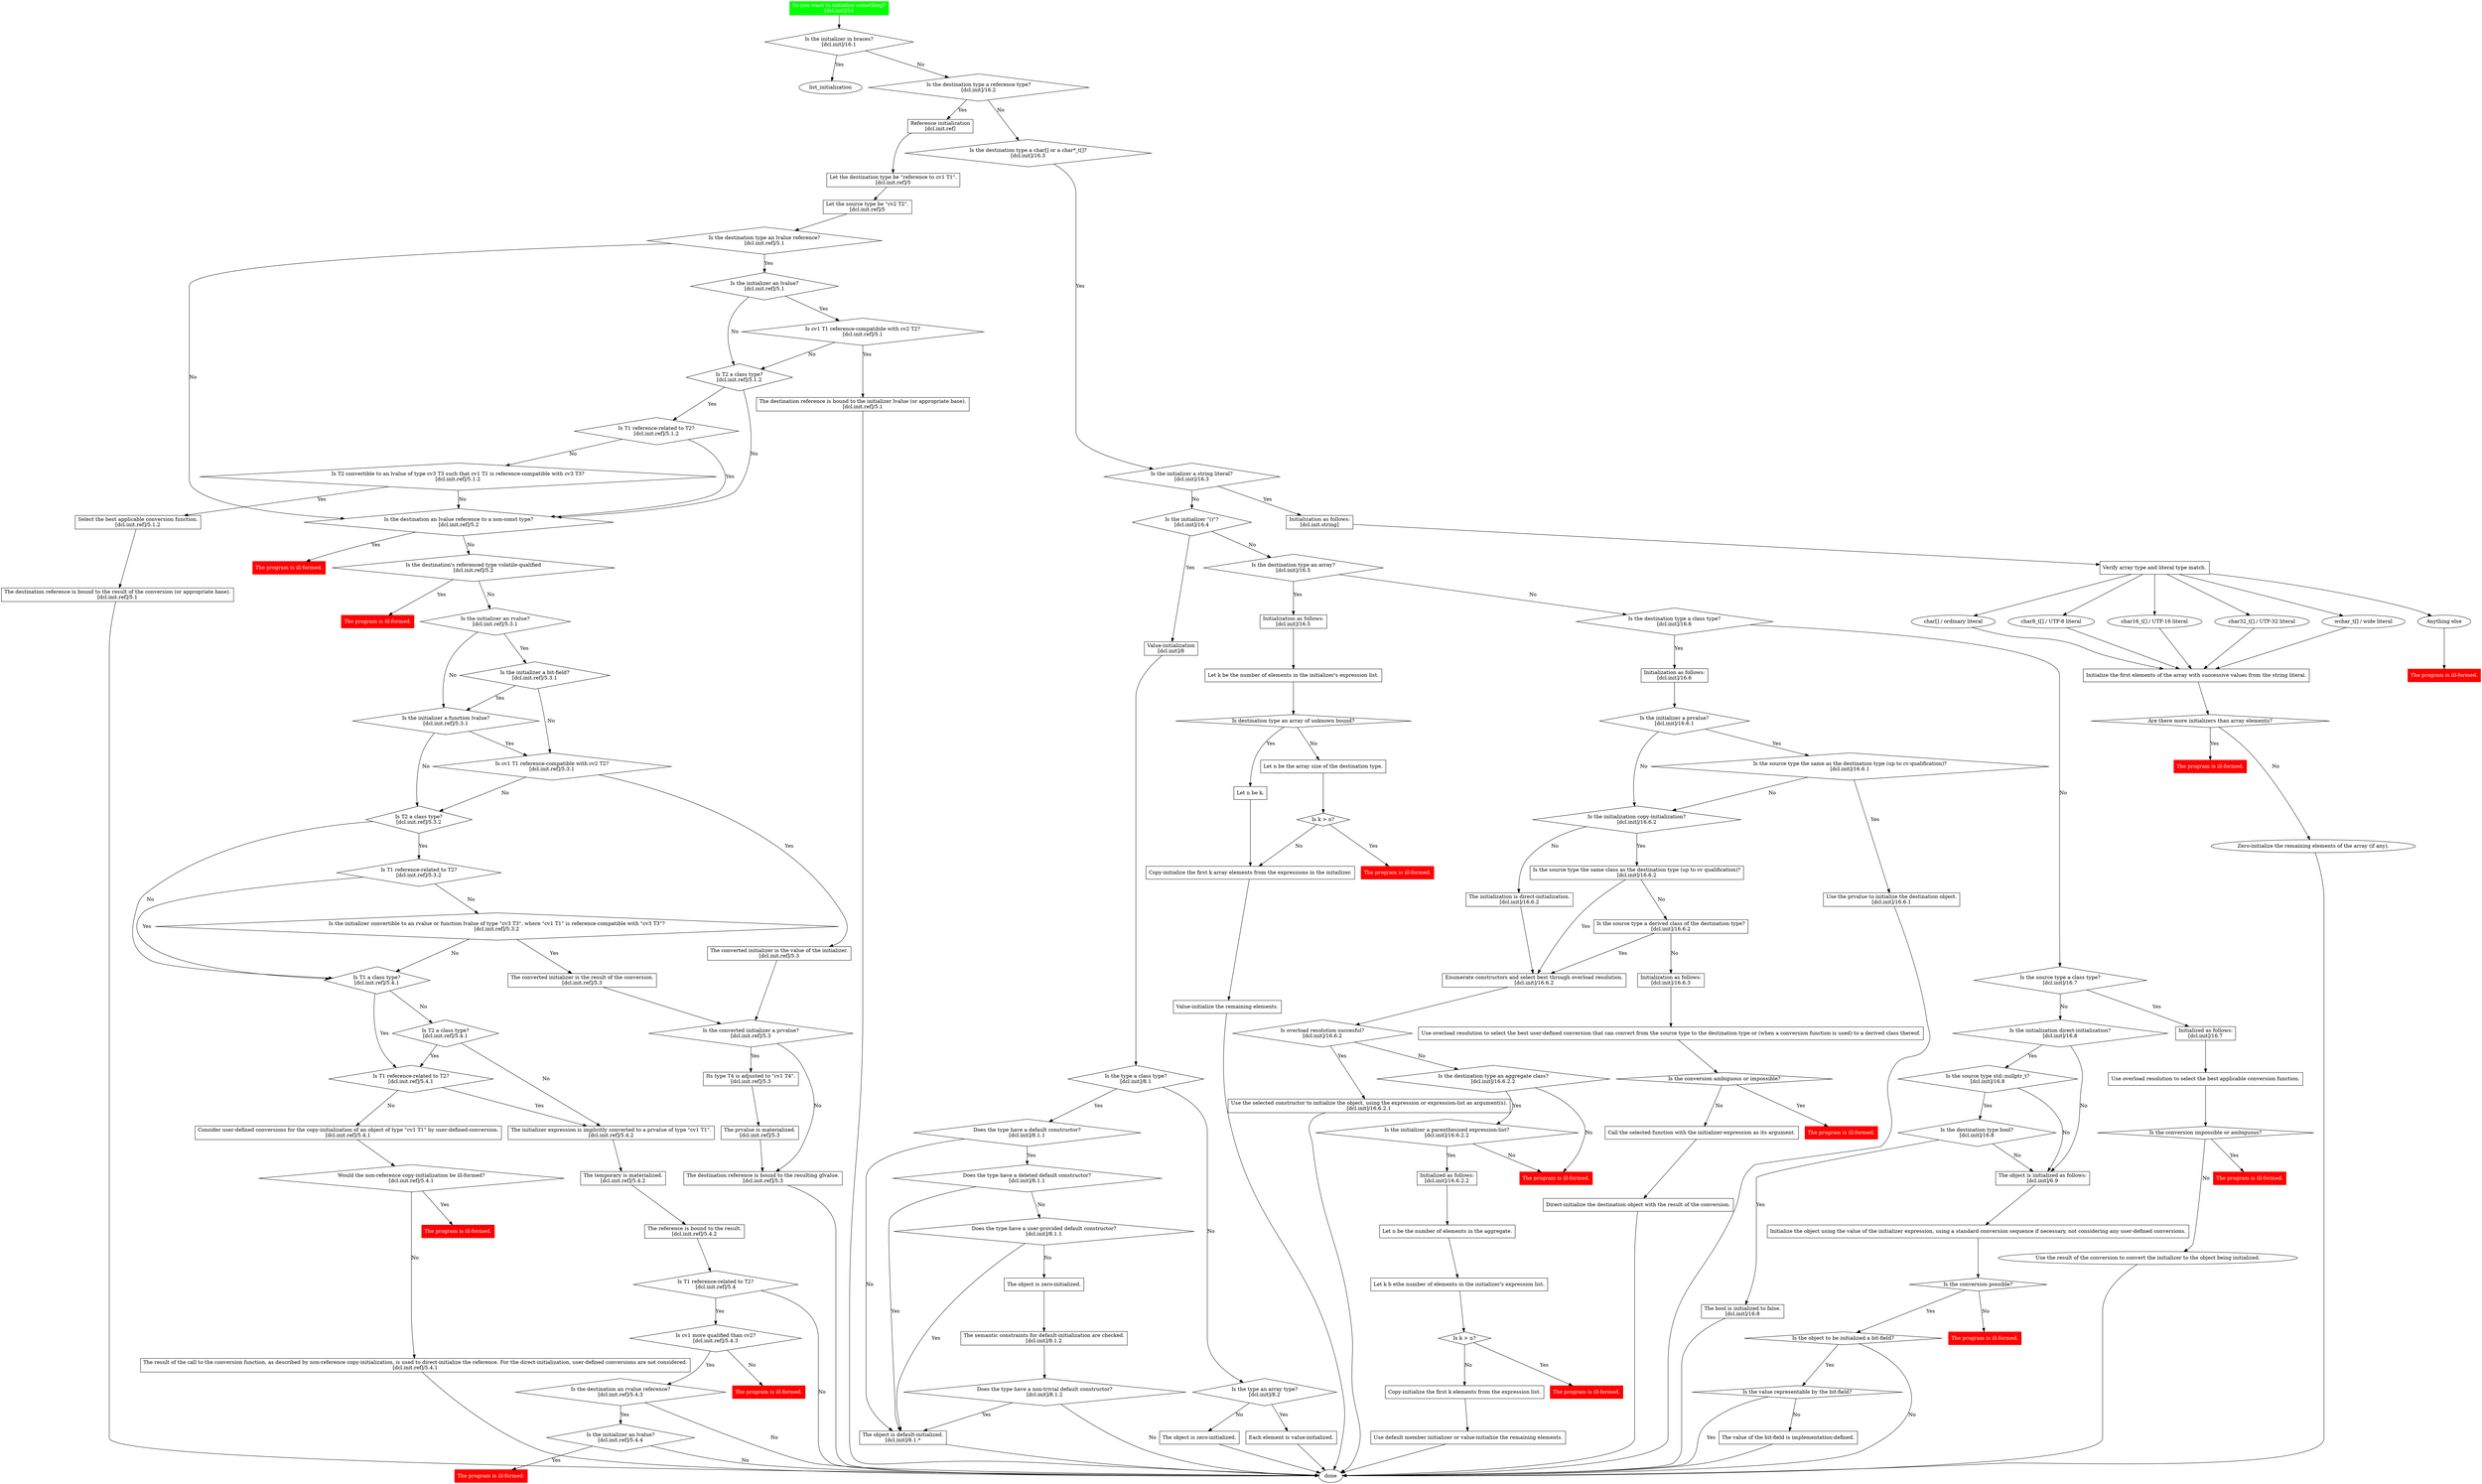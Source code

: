 digraph initialization {
    start [label="So you want to initialize something?\n[dcl.init]/16", style=filled, fillcolor=green, shape=box, color=green, fontcolor=white]
        start -> is_braced

    is_braced [label="Is the initializer in braces?\n[dcl.init]/16.1", shape=diamond]
        is_braced -> list_initialization [label="Yes"]
        is_braced -> is_dest_reference [label="No"]
    
    is_dest_reference [label="Is the destination type a reference type?\n[dcl.init]/16.2", shape=diamond]
        is_dest_reference -> reference_initialization_head [label="Yes"]
        is_dest_reference -> is_char_arr_init [label="No"]
    
    is_char_arr_init [label="Is the destination type a char[] or a char*_t[]?\n[dcl.init]/16.3", shape=diamond]
        is_char_arr_init -> is_char_arr_literal_init [label="Yes"]
    
    is_char_arr_literal_init [label="Is the initializer a string literal?\n[dcl.init]/16.3", shape=diamond]
        is_char_arr_literal_init -> string_literal_initialization_head [label="Yes"]
        is_char_arr_literal_init -> is_initializer_empty_parens [label="No"]

    is_initializer_empty_parens [label="Is the initializer \"()\"?\n[dcl.init]/16.4", shape=diamond]
        is_initializer_empty_parens -> value_initialization_head [label="Yes"]
        is_initializer_empty_parens -> is_dest_array [label="No"]

    is_dest_array[label="Is the destination type an array?\n[dcl.init]/16.5", shape=diamond]
        is_dest_array -> array_initialization_head [label="Yes"]
        is_dest_array -> is_dest_class_type [label="No"]

    subgraph array_initialization {
        array_initialization_head [label="Initialization as follows:\n[dcl.init]/16.5", shape=box]
            array_initialization_head -> array_k_definition
        
        array_k_definition [label="Let k be the number of elements in the initializer's expression list.", shape=box]
            array_k_definition -> array_is_unsized

        array_is_unsized [label = "Is destination type an array of unknown bound?", shape=diamond]
            array_is_unsized -> array_unsized_n_defn [label = "Yes"]
            array_is_unsized -> array_sized_n_defn [label = "No"]
        
        array_unsized_n_defn [label = "Let n be k.", shape=box]
            array_unsized_n_defn -> array_initialize_first_k

        array_sized_n_defn [label = "Let n be the array size of the destination type.", shape=box]
            array_sized_n_defn -> array_k_gt_n

        array_k_gt_n [label = "Is k > n?", shape=diamond]
            array_k_gt_n -> array_k_gt_n_ill_formed [label = "Yes"]
            array_k_gt_n -> array_initialize_first_k [label = "No"]    

        array_k_gt_n_ill_formed [label = "The program is ill-formed.", shape=box, style=filled, color=red, fontcolor=white]

        array_initialize_first_k [label = "Copy-initialize the first k array elements from the expressions in the initailizer.", shape=box]
            array_initialize_first_k -> array_initialize_rest

        array_initialize_rest [label = "Value-initialize the remaining elements.", shape=box]
            array_initialize_rest -> done
    }

    is_dest_class_type [label="Is the destination type a class type?\n[dcl.init]/16.6", shape=diamond]
        is_dest_class_type -> class_dest_initialization_head [label="Yes"]
        is_dest_class_type -> is_source_class_type [label="No"]

    is_source_class_type [label="Is the source type a class type?\n[dcl.init]/16.7", shape=diamond]
        is_source_class_type -> class_source_initialization_head [label="Yes"]
        is_source_class_type -> is_direct_init_for_nullptr [label="No"]

    is_direct_init_for_nullptr [label="Is the initialization direct-initialization?\n[dcl.init]/16.8", shape=diamond]
        is_direct_init_for_nullptr -> is_source_type_nullptr [label="Yes"]
        is_direct_init_for_nullptr -> standard_conv_seq_initialization_head [label="No"]    

    is_source_type_nullptr [label="Is the source type std::nullptr_t?\n[dcl.init]/16.8", shape=diamond]
        is_source_type_nullptr -> is_dest_type_bool_for_nullptr [label="Yes"]
        is_source_type_nullptr -> standard_conv_seq_initialization_head [label="No"]

    is_dest_type_bool_for_nullptr [label="Is the destination type bool?\n[dcl.init]/16.8", shape=diamond]
        is_dest_type_bool_for_nullptr -> nullptr_to_bool_init [label="Yes"]
        is_dest_type_bool_for_nullptr -> standard_conv_seq_initialization_head [label="No"]

    nullptr_to_bool_init [label="The bool is initialized to false.\n[dcl.init]/16.8", shape=box]
        nullptr_to_bool_init -> done

    subgraph class_dest_initialization {
        class_dest_initialization_head [label="Initialization as follows:\n[dcl.init]/16.6", shape=box]
            class_dest_initialization_head -> class_is_initializer_prvalue

        class_is_initializer_prvalue [label="Is the initializer a prvalue?\n[dcl.init]/16.6.1", shape=diamond]
            class_is_initializer_prvalue -> class_is_initializer_prvalue_same_class [label="Yes"]
            class_is_initializer_prvalue -> class_is_copy_init [label="No"]

        class_is_initializer_prvalue_same_class [label="Is the source type the same as the destination type (up to cv-qualification)?\n[dcl.init]/16.6.1", shape=diamond]
            class_is_initializer_prvalue_same_class -> class_initialize_by_prvalue [label="Yes"]
            class_is_initializer_prvalue_same_class -> class_is_copy_init [label="No"]

        class_initialize_by_prvalue [label="Use the prvalue to initialize the destination object.\n[dcl.init]/16.6.1", shape=box]
            class_initialize_by_prvalue -> done

        class_is_copy_init [label="Is the initialization copy-initialization?\n[dcl.init]/16.6.2", shape=diamond]
            class_is_copy_init -> class_is_copy_init_same_class [label="Yes"]
            class_is_copy_init -> class_is_direct_init [label="No"]
        
        class_is_copy_init_same_class [label="Is the source type the same class as the destination type (up to cv qualification)?\n[dcl.init]/16.6.2", shape=box]
            class_is_copy_init_same_class -> class_consider_constructors [label="Yes"]
            class_is_copy_init_same_class -> class_is_copy_init_derived_class [label="No"]

        class_is_copy_init_derived_class [label="Is the source type a derived class of the destination type?\n[dcl.init]/16.6.2", shape=box]
            class_is_copy_init_derived_class -> class_consider_constructors [label="Yes"]
            class_is_copy_init_derived_class -> class_user_defined_conv_head [label="No"]

        class_is_direct_init [label="The initialization is direct-initialization.\n[dcl.init]/16.6.2", shape=box]
            class_is_direct_init -> class_consider_constructors

        class_consider_constructors [label="Enumerate constructors and select best through overload resolution.\n[dcl.init]/16.6.2", shape=box]
            class_consider_constructors -> class_constructors_is_resolution_successful

        class_constructors_is_resolution_successful [label="Is overload resolution succesful?\n[dcl.init]/16.6.2", shape=diamond]
            class_constructors_is_resolution_successful -> class_constructors_use_selected [label="Yes"]
            class_constructors_is_resolution_successful -> class_is_aggregate [label="No"]

        class_constructors_use_selected [label="Use the selected constructor to initialize the object, using the expression or expression-list as argument(s).\n[dcl.init]/16.6.2.1", shape=box]
            class_constructors_use_selected -> done

        class_is_aggregate [label="Is the destination type an aggregate class?\n[dcl.init]/16.6.2.2", shape=diamond]
            class_is_aggregate -> class_aggregate_is_initializer_expr_list [label="Yes"]
            class_is_aggregate -> class_ill_formed [label="No"]

        class_aggregate_is_initializer_expr_list [label="Is the initializer a parenthesized expression-list?\n[dcl.init]/16.6.2.2", shape=diamond]
            class_aggregate_is_initializer_expr_list -> class_aggregate_paren_init_head [label="Yes"]
            class_aggregate_is_initializer_expr_list -> class_ill_formed [label="No"]

        class_ill_formed [label = "The program is ill-formed.", shape=box, style=filled, color=red, fontcolor=white]

        subgraph class_aggregate_paren_init {
            class_aggregate_paren_init_head [label="Initialized as follows:\n[dcl.init]/16.6.2.2", shape=box]
                class_aggregate_paren_init_head -> class_aggregate_paren_n_defn

            class_aggregate_paren_n_defn [label="Let n be the number of elements in the aggregate.", shape=box]
                class_aggregate_paren_n_defn -> class_aggregate_paren_k_defn

            class_aggregate_paren_k_defn [label="Let k b ethe number of elements in the initializer's expression list.", shape=box]
                class_aggregate_paren_k_defn -> class_aggregate_paren_is_k_gt_n

            class_aggregate_paren_is_k_gt_n [label="Is k > n?", shape=diamond]
                class_aggregate_paren_is_k_gt_n -> class_aggregate_paren_ill_formed [label="Yes"]
                class_aggregate_paren_is_k_gt_n -> class_aggregate_paren_initialize_first_k [label="No"]

            class_aggregate_paren_initialize_first_k [label="Copy-initialize the first k elements from the expression list.", shape=box]
                class_aggregate_paren_initialize_first_k -> class_aggregate_paren_initialize_rest

            class_aggregate_paren_initialize_rest [label="Use default member initializer or value-initialize the remaining elements.", shape=box]
                class_aggregate_paren_initialize_rest -> done

            class_aggregate_paren_ill_formed [label = "The program is ill-formed.", shape=box, style=filled, color=red, fontcolor=white]
        }

        subgraph class_user_defined_conv {
            class_user_defined_conv_head [label = "Initialization as follows:\n[dcl.init]/16.6.3", shape=box]
                class_user_defined_conv_head -> class_user_defined_conv_overload_resolution

            class_user_defined_conv_overload_resolution [label="Use overload resolution to select the best user-defined conversion that can convert from the source type to the destination type or (when a conversion function is used) to a derived class thereof.", shape=box]
                class_user_defined_conv_overload_resolution -> class_user_defined_conv_is_possible
            
            class_user_defined_conv_is_possible [label="Is the conversion ambiguous or impossible?", shape=diamond]
                class_user_defined_conv_is_possible -> class_user_defined_conv_ill_formed [label="Yes"]
                class_user_defined_conv_is_possible -> class_user_defined_conv_do_conversion [label="No"]

            class_user_defined_conv_do_conversion [label = "Call the selected function with the initializer-expression as its argument.", shape=box]
                class_user_defined_conv_do_conversion -> class_user_defined_conv_initialize

            class_user_defined_conv_initialize [label="Direct-initialize the destination object with the result of the conversion.", shape=box]
                class_user_defined_conv_initialize -> done

            class_user_defined_conv_ill_formed [label = "The program is ill-formed.", shape=box, style=filled, color=red, fontcolor=white]
        }
    }

    subgraph string_literal_initialization {
        string_literal_initialization_head [label="Initialization as follows:\n[dcl.init.string]", shape=box]
            string_literal_initialization_head -> string_literal_verify_kind

        string_literal_verify_kind [label="Verify array type and literal type match.", shape=box]
            string_literal_verify_kind -> { string_literal_kind_char, string_literal_kind_char8, string_literal_kind_char16, string_literal_kind_char32, string_literal_kind_wchar, string_literal_kind_other }

        {
        rank=same;
        string_literal_kind_char [label="char[] / ordinary literal"]
        string_literal_kind_char8 [label="char8_t[] / UTF-8 literal"]
        string_literal_kind_char16 [label="char16_t[] / UTF-16 literal"]
        string_literal_kind_char32 [label="char32_t[] / UTF-32 literal"]
        string_literal_kind_wchar [label="wchar_t[] / wide literal"]
        string_literal_kind_other [label="Anything else"]

        // Force these nodes to layout in the following order
        string_literal_kind_char -> string_literal_kind_char8 -> string_literal_kind_char16 -> string_literal_kind_char32 -> string_literal_kind_wchar -> string_literal_kind_other [style=invis]
        }

        string_literal_kind_other -> string_literal_wrong_kind
        string_literal_wrong_kind  [label = "The program is ill-formed.", shape=box, style=filled, color=red, fontcolor=white]

        { string_literal_kind_char, string_literal_kind_char8, string_literal_kind_char16, string_literal_kind_char32, string_literal_kind_wchar } -> string_literal_initialize_first

        string_literal_initialize_first [label="Initialize the first elements of the array with successive values from the string literal.", shape=box]
            string_literal_initialize_first -> string_literal_has_too_many

        string_literal_has_too_many [label="Are there more initializers than array elements?", shape=diamond]
            string_literal_has_too_many -> string_literal_ill_formed_too_many [label="Yes"]
            string_literal_has_too_many -> string_literal_initialize_rest [label="No"]

        string_literal_ill_formed_too_many [label = "The program is ill-formed.", shape=box, style=filled, color=red, fontcolor=white]

        string_literal_initialize_rest [label="Zero-initialize the remaining elements of the array (if any)."]
            string_literal_initialize_rest -> done
    }

    subgraph class_source_initialization {
        class_source_initialization_head [label="Initialized as follows:\n[dcl.init]/16.7", shape=box]
            class_source_initialization_head -> class_source_consider_conversion_functions

        class_source_consider_conversion_functions [label="Use overload resolution to select the best applicable conversion function.", shape=box]
            class_source_consider_conversion_functions -> class_source_conversion_is_impossible

        class_source_conversion_is_impossible [label="Is the conversion impossible or ambiguous?", shape=diamond]
            class_source_conversion_is_impossible -> class_source_conversion_ill_formed [label="Yes"]
            class_source_conversion_is_impossible -> class_source_initialize [label="No"]

        class_source_conversion_ill_formed [label = "The program is ill-formed.", shape=box, style=filled, color=red, fontcolor=white]

        class_source_initialize [label="Use the result of the conversion to convert the initializer to the object being initialized."]
            class_source_initialize -> done
    }

    subgraph standard_conv_seq_initialization {
        standard_conv_seq_initialization_head [label="The object is initialized as follows:\n[dcl.init]/6.9", shape=box]
            standard_conv_seq_initialization_head -> standard_conv_seq_do_init

        standard_conv_seq_do_init [label="Initialize the object using the value of the initializer expression, using a standard conversion sequence if necessary, not considering any user-defined conversions.", shape=box]
            standard_conv_seq_do_init -> standard_conv_seq_is_possible

        standard_conv_seq_is_possible [label="Is the conversion possible?", shape=diamond]
            standard_conv_seq_is_possible -> standard_conv_seq_ill_formed [label="No"]
            standard_conv_seq_is_possible -> standard_conv_seq_is_bitfield [label="Yes"]

        standard_conv_seq_ill_formed [label = "The program is ill-formed.", shape=box, style=filled, color=red, fontcolor=white]

        standard_conv_seq_is_bitfield [label="Is the object to be initialized a bit-field?", shape=diamond]
            standard_conv_seq_is_bitfield -> standard_conv_seq_is_bitfield_in_range [label="Yes"]
            standard_conv_seq_is_bitfield -> done [label="No"]

        standard_conv_seq_is_bitfield_in_range [label="Is the value representable by the bit-field?", shape=diamond]
            standard_conv_seq_is_bitfield_in_range -> standard_conv_seq_bitfield_imp_def [label="No"]
            standard_conv_seq_is_bitfield_in_range -> done [label="Yes"]

        standard_conv_seq_bitfield_imp_def [label="The value of the bit-field is implementation-defined.", shape=box]
            standard_conv_seq_bitfield_imp_def -> done
    }

    subgraph reference_initialization {
        reference_initialization_head [label="Reference initialization\n[dcl.init.ref]", shape=box]
            reference_initialization_head -> reference_dest_type_defn
        
        reference_dest_type_defn [label="Let the destination type be \"reference to cv1 T1\".\n[dcl.init.ref]/5", shape=box]
            reference_dest_type_defn -> reference_source_type_defn

        reference_source_type_defn [label="Let the source type be \"cv2 T2\".\n[dcl.init.ref]/5", shape=box]
            reference_source_type_defn -> reference_is_dest_lval

        reference_is_dest_lval [label="Is the destination type an lvalue reference?\n[dcl.init.ref]/5.1", shape=diamond]
            reference_is_dest_lval -> reference_dest_lval_is_source_lval [label="Yes"]
            reference_is_dest_lval -> reference_dest_is_lval_non_const [label="No"]

        reference_dest_lval_is_source_lval [label="Is the initializer an lvalue?\n[dcl.init.ref]/5.1", shape=diamond]
            reference_dest_lval_is_source_lval -> reference_lvals_is_compatible [label="Yes"]
            reference_dest_lval_is_source_lval -> reference_dest_lval_is_source_class [label="No"]

        reference_lvals_is_compatible [label="Is cv1 T1 reference-compatibile with cv2 T2?\n[dcl.init.ref]/5.1", shape=diamond]
            reference_lvals_is_compatible -> reference_lvals_compatible_bind [label="Yes"]
            reference_lvals_is_compatible -> reference_dest_lval_is_source_class [label="No"]

        reference_lvals_compatible_bind [label="The destination reference is bound to the initializer lvalue (or appropriate base).\n[dcl.init.ref]/5.1", shape=box]
            reference_lvals_compatible_bind -> done

        reference_dest_lval_is_source_class [label="Is T2 a class type?\n[dcl.init.ref]/5.1.2", shape=diamond]
            reference_dest_lval_is_source_class -> reference_dest_lval_source_class_is_reference_related [label="Yes"]
            reference_dest_lval_is_source_class -> reference_dest_is_lval_non_const [label="No"]

        reference_dest_lval_source_class_is_reference_related [label="Is T1 reference-related to T2?\n[dcl.init.ref]/5.1.2", shape=diamond]
            reference_dest_lval_source_class_is_reference_related -> reference_dest_lval_source_class_is_convertible [label="No"]
            reference_dest_lval_source_class_is_reference_related -> reference_dest_is_lval_non_const [label="Yes"]

        reference_dest_lval_source_class_is_convertible [label="Is T2 convertible to an lvalue of type cv3 T3 such that cv1 T1 is reference-compatible with cv3 T3?\n[dcl.init.ref]/5.1.2", shape=diamond]
            reference_dest_lval_source_class_is_convertible -> reference_class_select_conversion [label="Yes"]
            reference_dest_lval_source_class_is_convertible -> reference_dest_is_lval_non_const [label="No"]

        reference_class_select_conversion [label="Select the best applicable conversion function.\n[dcl.init.ref]/5.1.2", shape=box]
            reference_class_select_conversion -> reference_class_do_initialization

        reference_class_do_initialization [label="The destination reference is bound to the result of the conversion (or appropriate base).\n[dcl.init.ref]/5.1", shape=box]
            reference_class_do_initialization -> done

        reference_dest_is_lval_non_const [label="Is the destination an lvalue reference to a non-const type?\n[dcl.init.ref]/5.2", shape=diamond]
            reference_dest_is_lval_non_const -> reference_dest_non_const_ill_formed [label="Yes"]
            reference_dest_is_lval_non_const -> reference_dest_is_volatile [label="No"]

        reference_dest_non_const_ill_formed [label = "The program is ill-formed.", shape=box, style=filled, color=red, fontcolor=white]

        reference_dest_is_volatile [label="Is the destination's referenced type volatile-qualified\n[dcl.init.ref]/5.2", shape=diamond]
            reference_dest_is_volatile -> reference_dest_volatile_ill_formed [label="Yes"]
            reference_dest_is_volatile -> reference_rval_conv_source_is_rvalue [label="No"]

        reference_dest_volatile_ill_formed [label = "The program is ill-formed.", shape=box, style=filled, color=red, fontcolor=white]

        reference_rval_conv_source_is_rvalue [label="Is the initializer an rvalue?\n[dcl.init.ref]/5.3.1", shape=diamond]
            reference_rval_conv_source_is_rvalue -> reference_rval_conv_source_is_rvalue_bitfield [label="Yes"]
            reference_rval_conv_source_is_rvalue -> reference_rval_conv_source_is_function_lval [label="No"]

        reference_rval_conv_source_is_rvalue_bitfield [label="Is the initializer a bit-field?\n[dcl.init.ref]/5.3.1", shape=diamond]
            reference_rval_conv_source_is_rvalue_bitfield -> reference_rval_conv_source_rval_or_function_is_ref_compat [label="No"]
            reference_rval_conv_source_is_rvalue_bitfield -> reference_rval_conv_source_is_function_lval [label="Yes"]

        reference_rval_conv_source_is_function_lval [label="Is the initializer a function lvalue?\n[dcl.init.ref]/5.3.1", shape=diamond]
            reference_rval_conv_source_is_function_lval -> reference_rval_conv_source_rval_or_function_is_ref_compat [label="Yes"]
            reference_rval_conv_source_is_function_lval -> reference_rval_conv_source_is_class [label="No"]

        reference_rval_conv_source_rval_or_function_is_ref_compat [label="Is cv1 T1 reference-compatible with cv2 T2?\n[dcl.init.ref]/5.3.1", shape=diamond]
            reference_rval_conv_source_rval_or_function_is_ref_compat -> reference_rval_conv_bind_direct [label="Yes"]
            reference_rval_conv_source_rval_or_function_is_ref_compat -> reference_rval_conv_source_is_class [label="No"]

        reference_rval_conv_source_is_class [label="Is T2 a class type?\n[dcl.init.ref]/5.3.2", shape=diamond]
            reference_rval_conv_source_is_class -> reference_rval_conv_source_class_is_ref_related [label="Yes"]
            reference_rval_conv_source_is_class -> reference_temp_is_dest_class [label="No"]

        reference_rval_conv_source_class_is_ref_related [label="Is T1 reference-related to T2?\n[dcl.init.ref]/5.3.2", shape=diamond]
            reference_rval_conv_source_class_is_ref_related -> reference_rval_conv_source_class_convertible_target [label="No"]
            reference_rval_conv_source_class_is_ref_related -> reference_temp_is_dest_class [label="Yes"]

        reference_rval_conv_source_class_convertible_target [label="Is the initializer convertible to an rvalue or function lvalue of type \"cv3 T3\", where \"cv1 T1\" is reference-compatible with \"cv3 T3\"?\n[dcl.init.ref]/5.3.2", shape=diamond]
            reference_rval_conv_source_class_convertible_target -> reference_rval_conv_bind_converted [label="Yes"]
            reference_rval_conv_source_class_convertible_target -> reference_temp_is_dest_class [label="No"]

        reference_rval_conv_bind_direct [label="The converted initializer is the value of the initializer.\n[dcl.init.ref]/5.3", shape=box]
            reference_rval_conv_bind_direct -> reference_rval_conv_is_converted_prval

        reference_rval_conv_bind_converted [label="The converted initializer is the result of the conversion.\n[dcl.init.ref]/5.3", shape=box]
            reference_rval_conv_bind_converted -> reference_rval_conv_is_converted_prval

        reference_rval_conv_is_converted_prval [label="Is the converted initializer a prvalue?\n[dcl.init.ref]/5.3", shape=diamond]
            reference_rval_conv_is_converted_prval -> reference_rval_conv_prval_adjust_type [label="Yes"]
        reference_rval_conv_is_converted_prval -> reference_rval_conv_bind_glval [label="No"]

        reference_rval_conv_prval_adjust_type [label="Its type T4 is adjusted to \"cv1 T4\".\n[dcl.init.ref]/5.3", shape=box]
            reference_rval_conv_prval_adjust_type -> reference_rval_conv_prval_materialize

        reference_rval_conv_prval_materialize [label="The prvalue is materialized.\n[dcl.init.ref]/5.3", shape=box]
            reference_rval_conv_prval_materialize -> reference_rval_conv_bind_glval

        reference_rval_conv_bind_glval [label="The destination reference is bound to the resulting glvalue.\n[dcl.init.ref]/5.3", shape=box]
            reference_rval_conv_bind_glval -> done

        reference_temp_is_dest_class [label="Is T1 a class type?\n[dcl.init.ref]/5.4.1", shape=diamond]
            reference_temp_is_dest_class -> reference_temp_is_related [label="Yes"]
            reference_temp_is_dest_class -> reference_temp_is_source_class [label="No"]

        reference_temp_is_source_class [label="Is T2 a class type?\n[dcl.init.ref]/5.4.1", shape=diamond]
            reference_temp_is_source_class -> reference_temp_is_related [label="Yes"]
            reference_temp_is_source_class -> reference_temp_implicit_conv [label="No"]

        reference_temp_is_related [label="Is T1 reference-related to T2?\n[dcl.init.ref]/5.4.1", shape=diamond]
            reference_temp_is_related -> reference_temp_user_defined_conv [label="No"]
            reference_temp_is_related -> reference_temp_implicit_conv [label="Yes"]

        reference_temp_user_defined_conv [label="Consider user-defined conversions for the copy-initialization of an object of type \"cv1 T1\" by user-defined-conversion.\n[dcl.init.ref]/5.4.1", shape=box]
            reference_temp_user_defined_conv -> reference_temp_user_defined_conv_is_ill_formed

        reference_temp_user_defined_conv_is_ill_formed [label="Would the non-reference copy-initialization be ill-formed?\n[dcl.init.ref]/5.4.1", shape=diamond]
            reference_temp_user_defined_conv_is_ill_formed -> reference_temp_user_defined_conv_ill_formed [label="Yes"]
            reference_temp_user_defined_conv_is_ill_formed -> reference_temp_user_defined_conv_direct_initialize [label="No"]

        reference_temp_user_defined_conv_ill_formed [label = "The program is ill-formed.", shape=box, style=filled, color=red, fontcolor=white]

        reference_temp_user_defined_conv_direct_initialize [label="The result of the call to the conversion function, as described by non-reference copy-initialization, is used to direct-initialize the reference. For the direct-initialization, user-defined conversions are not considered.\n[dcl.init.ref]/5.4.1", shape=box]
            reference_temp_user_defined_conv_direct_initialize -> done

        reference_temp_implicit_conv [label="The initializer expression is implicitly converted to a prvalue of type \"cv1 T1\".\n[dcl.init.ref]/5.4.2", shape=box]
            reference_temp_implicit_conv -> reference_temp_implicit_conv_materialize

        reference_temp_implicit_conv_materialize [label="The temporary is materialized.\n[dcl.init.ref]/5.4.2", shape=box]
            reference_temp_implicit_conv_materialize -> reference_temp_implicit_conv_materialize_bind

        reference_temp_implicit_conv_materialize_bind [label="The reference is bound to the result.\n[dcl.init.ref]/5.4.2", shape=box]
            reference_temp_implicit_conv_materialize_bind -> reference_temp_implicit_conv_materialize_is_reference_related

        reference_temp_implicit_conv_materialize_is_reference_related [label="Is T1 reference-related to T2?\n[dcl.init.ref]/5.4", shape=diamond]
            reference_temp_implicit_conv_materialize_is_reference_related -> reference_temp_implicit_conv_materialize_is_cv_okay [label="Yes"]
            reference_temp_implicit_conv_materialize_is_reference_related -> done [label="No"]

        reference_temp_implicit_conv_materialize_is_cv_okay [label="Is cv1 more qualified than cv2?\n[dcl.init.ref]/5.4.3", shape=diamond]
            reference_temp_implicit_conv_materialize_is_cv_okay -> reference_temp_implicit_conv_materialize_is_dest_rval [label="Yes"]
            reference_temp_implicit_conv_materialize_is_cv_okay -> reference_temp_implicit_conv_materialize_cv_ill_formed [label="No"]

        reference_temp_implicit_conv_materialize_cv_ill_formed [label = "The program is ill-formed.", shape=box, style=filled, color=red, fontcolor=white]

        reference_temp_implicit_conv_materialize_is_dest_rval [label="Is the destination an rvalue reference?\n[dcl.init.ref]/5.4.3", shape=diamond]
            reference_temp_implicit_conv_materialize_is_dest_rval -> reference_temp_implicit_conv_materialize_is_source_lval [label="Yes"]
            reference_temp_implicit_conv_materialize_is_dest_rval -> done [label="No"]

        reference_temp_implicit_conv_materialize_is_source_lval [label="Is the initializer an lvalue?\n[dcl.init.ref]/5.4.4", shape=diamond]
            reference_temp_implicit_conv_materialize_is_source_lval -> reference_temp_implicit_conv_materialize_source_lval_ill_formed [label="Yes"]
            reference_temp_implicit_conv_materialize_is_source_lval -> done [label="No"]

        reference_temp_implicit_conv_materialize_source_lval_ill_formed [label = "The program is ill-formed.", shape=box, style=filled, color=red, fontcolor=white]
    }

    subgraph value_initialization {
        value_initialization_head [label="Value-initialization\n[dcl.init]/8", shape=box]
            value_initialization_head -> value_is_class

        value_is_class [label="Is the type a class type?\n[dcl.init]/8.1", shape=diamond]
            value_is_class -> value_has_dflt_ctor [label="Yes"]
            value_is_class -> value_is_array [label="No"]

        value_has_dflt_ctor [label="Does the type have a default constructor?\n[dcl.init]/8.1.1", shape=diamond]
            value_has_dflt_ctor -> value_default_initialize [label="No"]
            value_has_dflt_ctor -> value_has_deleted_dflt_ctor [label="Yes"]

        value_has_deleted_dflt_ctor [label="Does the type have a deleted default constructor?\n[dcl.init]/8.1.1", shape=diamond]
            value_has_deleted_dflt_ctor -> value_default_initialize [label="Yes"]
            value_has_deleted_dflt_ctor -> value_has_user_dflt_ctor [label="No"]

        value_has_user_dflt_ctor [label="Does the type have a user-provided default constructor?\n[dcl.init]/8.1.1", shape=diamond]
            value_has_user_dflt_ctor -> value_default_initialize [label="Yes"]
            value_has_user_dflt_ctor -> value_zero_initialize_class [label="No"]

        value_zero_initialize_class [label="The object is zero-initialized.", shape=box]
            value_zero_initialize_class -> value_check_default

        value_is_array [label="Is the type an array type?\n[dcl.init]/8.2", shape=diamond]
            value_is_array -> value_value_initialize_elements [label="Yes"]
            value_is_array -> value_zero_initialize_fallback [label="No"]

        value_value_initialize_elements [label="Each element is value-initialized.", shape=box]
            value_value_initialize_elements -> done

        value_zero_initialize_fallback [label="The object is zero-initialized.", shape=box]
            value_zero_initialize_fallback -> done

        value_default_initialize [label="The object is default-initialized.\n[dcl.init]/8.1.*", shape=box]
            value_default_initialize -> done

        value_check_default [label="The semantic constraints for default-initialization are checked.\n[dcl.init]/8.1.2", shape=box]
            value_check_default -> value_has_nontrivial_dflt_ctor

        value_has_nontrivial_dflt_ctor [label="Does the type have a non-trivial default constructor?\n[dcl.init]/8.1.2", shape=diamond]
            value_has_nontrivial_dflt_ctor -> value_default_initialize [label="Yes"]
            value_has_nontrivial_dflt_ctor -> done [label="No"]
    }
}
